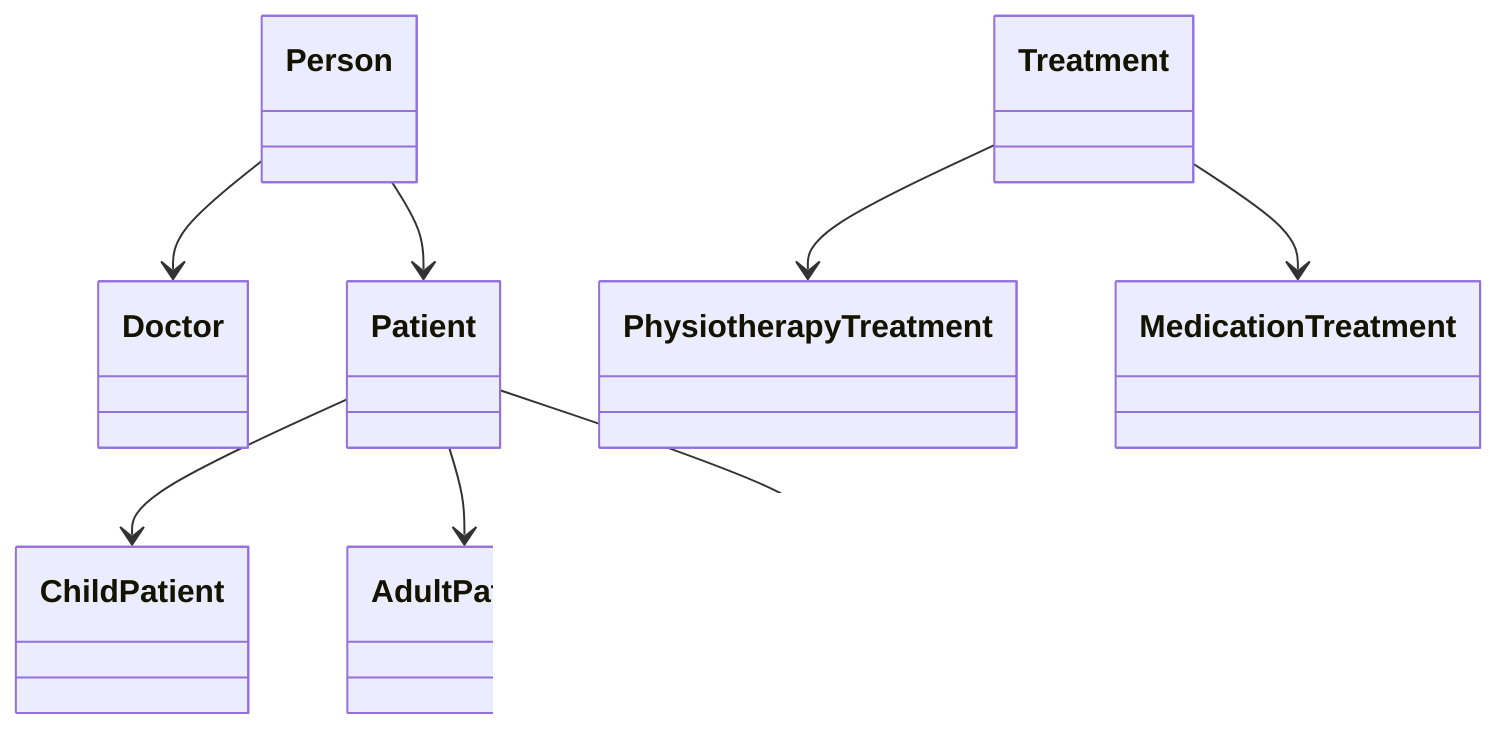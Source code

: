 classDiagram
    Person --> Doctor
    Person --> Patient
    Patient --> ChildPatient
    Patient --> AdultPatient
    Patient --> MemberPatient

    Treatment --> PhysiotherapyTreatment
    Treatment --> MedicationTreatment